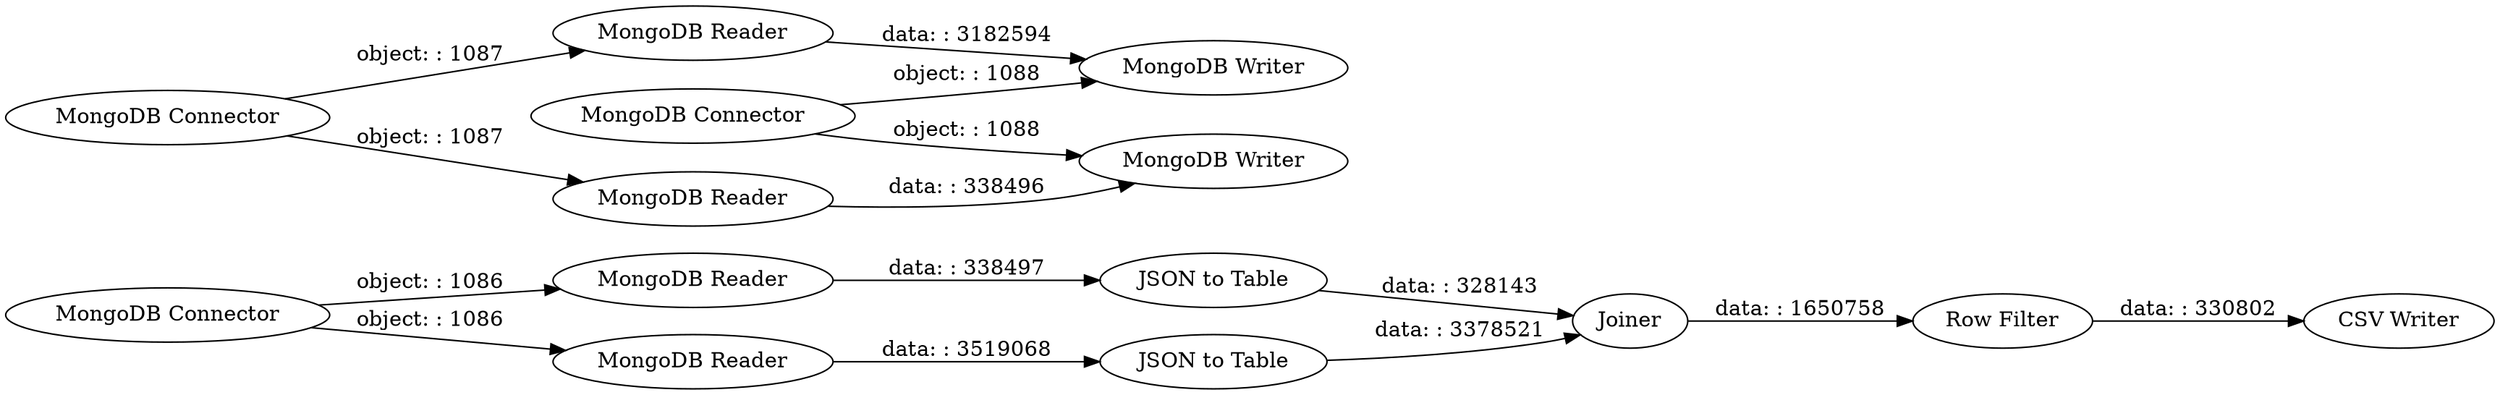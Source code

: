 digraph {
	"-1187015195385212061_13" [label="JSON to Table"]
	"-1187015195385212061_1" [label="MongoDB Connector"]
	"-1187015195385212061_8" [label="MongoDB Writer"]
	"-1187015195385212061_3" [label="MongoDB Reader"]
	"-1187015195385212061_9" [label="MongoDB Connector"]
	"-1187015195385212061_12" [label="JSON to Table"]
	"-1187015195385212061_14" [label=Joiner]
	"-1187015195385212061_15" [label="Row Filter"]
	"-1187015195385212061_4" [label="MongoDB Writer"]
	"-1187015195385212061_7" [label="MongoDB Connector"]
	"-1187015195385212061_2" [label="MongoDB Reader"]
	"-1187015195385212061_16" [label="CSV Writer"]
	"-1187015195385212061_11" [label="MongoDB Reader"]
	"-1187015195385212061_10" [label="MongoDB Reader"]
	"-1187015195385212061_1" -> "-1187015195385212061_3" [label="object: : 1087"]
	"-1187015195385212061_3" -> "-1187015195385212061_4" [label="data: : 3182594"]
	"-1187015195385212061_10" -> "-1187015195385212061_12" [label="data: : 3519068"]
	"-1187015195385212061_7" -> "-1187015195385212061_4" [label="object: : 1088"]
	"-1187015195385212061_9" -> "-1187015195385212061_11" [label="object: : 1086"]
	"-1187015195385212061_12" -> "-1187015195385212061_14" [label="data: : 3378521"]
	"-1187015195385212061_1" -> "-1187015195385212061_2" [label="object: : 1087"]
	"-1187015195385212061_11" -> "-1187015195385212061_13" [label="data: : 338497"]
	"-1187015195385212061_13" -> "-1187015195385212061_14" [label="data: : 328143"]
	"-1187015195385212061_15" -> "-1187015195385212061_16" [label="data: : 330802"]
	"-1187015195385212061_7" -> "-1187015195385212061_8" [label="object: : 1088"]
	"-1187015195385212061_2" -> "-1187015195385212061_8" [label="data: : 338496"]
	"-1187015195385212061_14" -> "-1187015195385212061_15" [label="data: : 1650758"]
	"-1187015195385212061_9" -> "-1187015195385212061_10" [label="object: : 1086"]
	rankdir=LR
}
